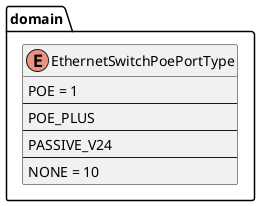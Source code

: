 @startuml EthernetSwitchPoePortType

package domain {
    enum EthernetSwitchPoePortType {
        POE = 1
        --
        POE_PLUS
        --
        PASSIVE_V24
        --
        NONE = 10
    }
}

@enduml
